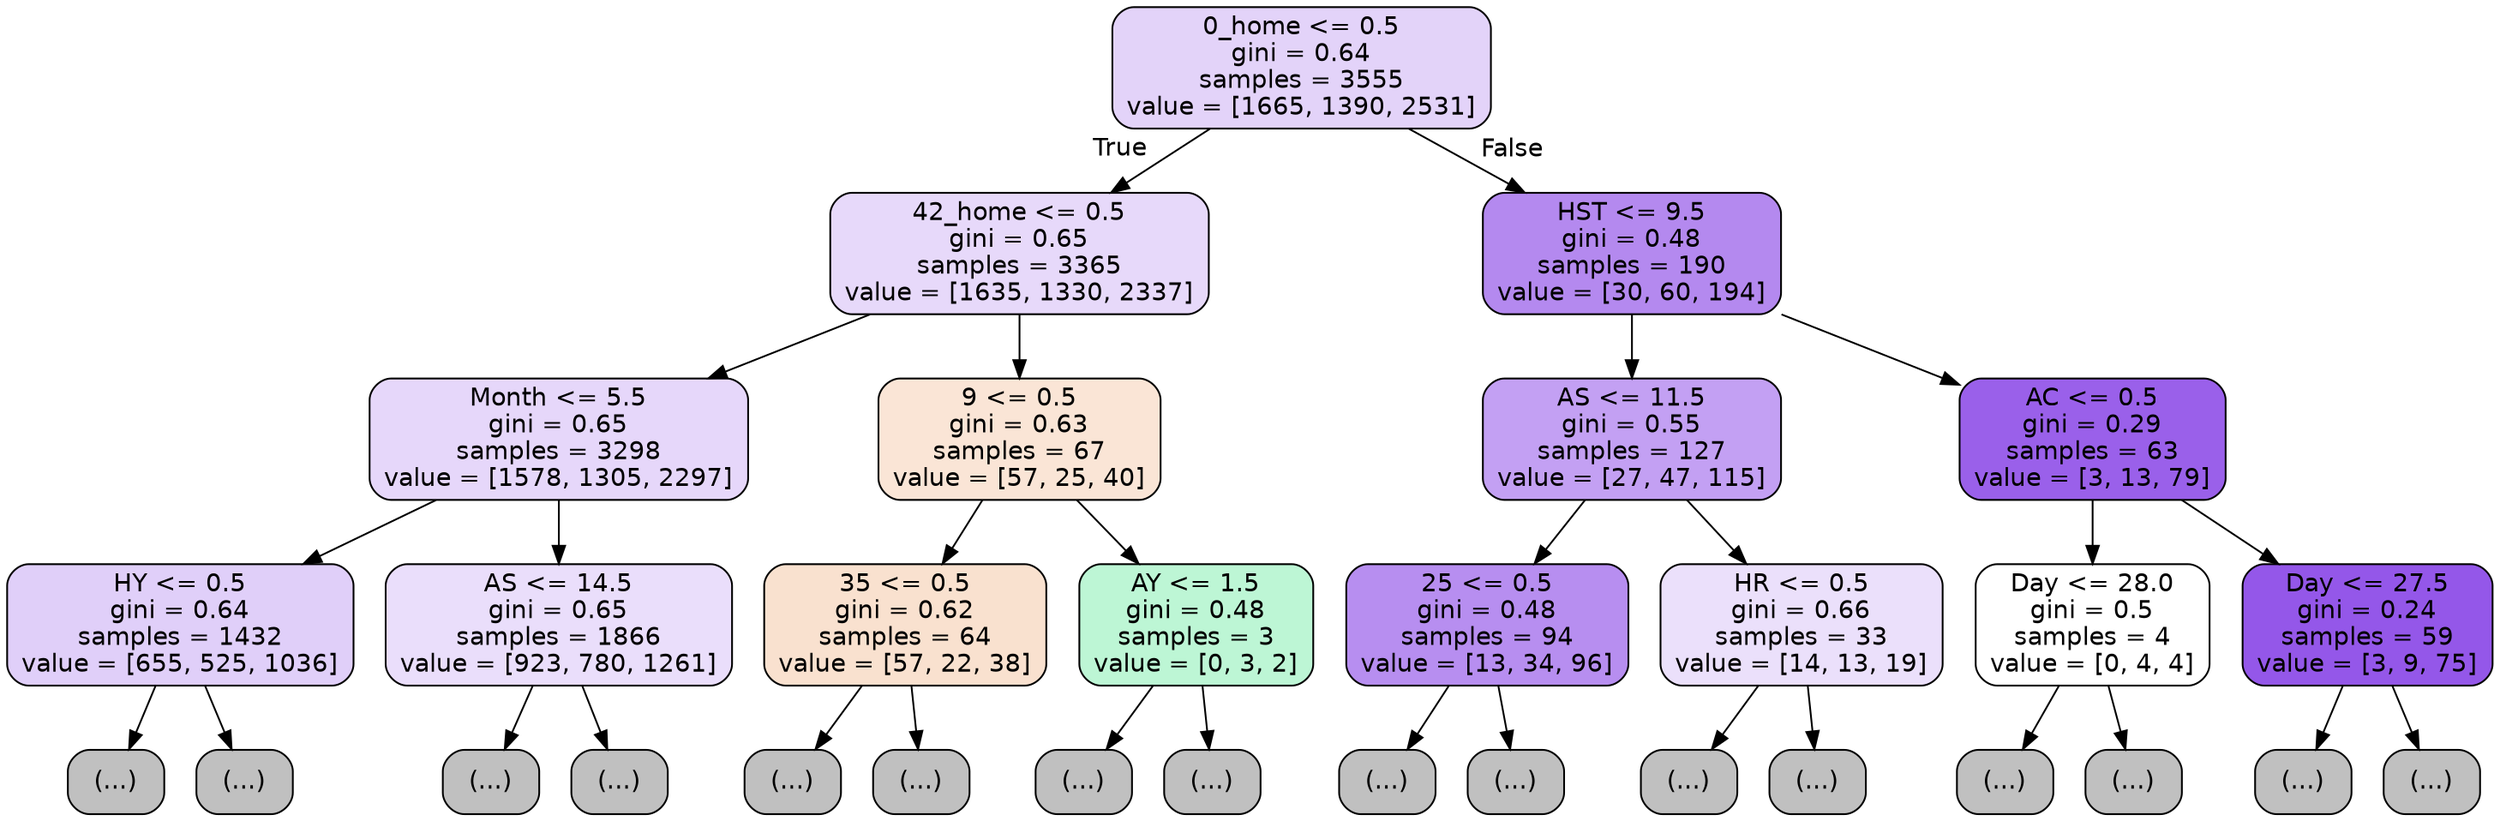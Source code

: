digraph Tree {
node [shape=box, style="filled, rounded", color="black", fontname=helvetica] ;
edge [fontname=helvetica] ;
0 [label="0_home <= 0.5\ngini = 0.64\nsamples = 3555\nvalue = [1665, 1390, 2531]", fillcolor="#e3d3f9"] ;
1 [label="42_home <= 0.5\ngini = 0.65\nsamples = 3365\nvalue = [1635, 1330, 2337]", fillcolor="#e7d9fa"] ;
0 -> 1 [labeldistance=2.5, labelangle=45, headlabel="True"] ;
2 [label="Month <= 5.5\ngini = 0.65\nsamples = 3298\nvalue = [1578, 1305, 2297]", fillcolor="#e6d7fa"] ;
1 -> 2 ;
3 [label="HY <= 0.5\ngini = 0.64\nsamples = 1432\nvalue = [655, 525, 1036]", fillcolor="#e0cff9"] ;
2 -> 3 ;
4 [label="(...)", fillcolor="#C0C0C0"] ;
3 -> 4 ;
373 [label="(...)", fillcolor="#C0C0C0"] ;
3 -> 373 ;
1586 [label="AS <= 14.5\ngini = 0.65\nsamples = 1866\nvalue = [923, 780, 1261]", fillcolor="#eadefb"] ;
2 -> 1586 ;
1587 [label="(...)", fillcolor="#C0C0C0"] ;
1586 -> 1587 ;
3348 [label="(...)", fillcolor="#C0C0C0"] ;
1586 -> 3348 ;
3777 [label="9 <= 0.5\ngini = 0.63\nsamples = 67\nvalue = [57, 25, 40]", fillcolor="#fae5d6"] ;
1 -> 3777 ;
3778 [label="35 <= 0.5\ngini = 0.62\nsamples = 64\nvalue = [57, 22, 38]", fillcolor="#f9e1cf"] ;
3777 -> 3778 ;
3779 [label="(...)", fillcolor="#C0C0C0"] ;
3778 -> 3779 ;
3848 [label="(...)", fillcolor="#C0C0C0"] ;
3778 -> 3848 ;
3849 [label="AY <= 1.5\ngini = 0.48\nsamples = 3\nvalue = [0, 3, 2]", fillcolor="#bdf6d5"] ;
3777 -> 3849 ;
3850 [label="(...)", fillcolor="#C0C0C0"] ;
3849 -> 3850 ;
3851 [label="(...)", fillcolor="#C0C0C0"] ;
3849 -> 3851 ;
3854 [label="HST <= 9.5\ngini = 0.48\nsamples = 190\nvalue = [30, 60, 194]", fillcolor="#b489ef"] ;
0 -> 3854 [labeldistance=2.5, labelangle=-45, headlabel="False"] ;
3855 [label="AS <= 11.5\ngini = 0.55\nsamples = 127\nvalue = [27, 47, 115]", fillcolor="#c3a0f3"] ;
3854 -> 3855 ;
3856 [label="25 <= 0.5\ngini = 0.48\nsamples = 94\nvalue = [13, 34, 96]", fillcolor="#b78ef0"] ;
3855 -> 3856 ;
3857 [label="(...)", fillcolor="#C0C0C0"] ;
3856 -> 3857 ;
3954 [label="(...)", fillcolor="#C0C0C0"] ;
3856 -> 3954 ;
3963 [label="HR <= 0.5\ngini = 0.66\nsamples = 33\nvalue = [14, 13, 19]", fillcolor="#ebe0fb"] ;
3855 -> 3963 ;
3964 [label="(...)", fillcolor="#C0C0C0"] ;
3963 -> 3964 ;
4009 [label="(...)", fillcolor="#C0C0C0"] ;
3963 -> 4009 ;
4014 [label="AC <= 0.5\ngini = 0.29\nsamples = 63\nvalue = [3, 13, 79]", fillcolor="#9a60ea"] ;
3854 -> 4014 ;
4015 [label="Day <= 28.0\ngini = 0.5\nsamples = 4\nvalue = [0, 4, 4]", fillcolor="#ffffff"] ;
4014 -> 4015 ;
4016 [label="(...)", fillcolor="#C0C0C0"] ;
4015 -> 4016 ;
4017 [label="(...)", fillcolor="#C0C0C0"] ;
4015 -> 4017 ;
4018 [label="Day <= 27.5\ngini = 0.24\nsamples = 59\nvalue = [3, 9, 75]", fillcolor="#9457e9"] ;
4014 -> 4018 ;
4019 [label="(...)", fillcolor="#C0C0C0"] ;
4018 -> 4019 ;
4060 [label="(...)", fillcolor="#C0C0C0"] ;
4018 -> 4060 ;
}